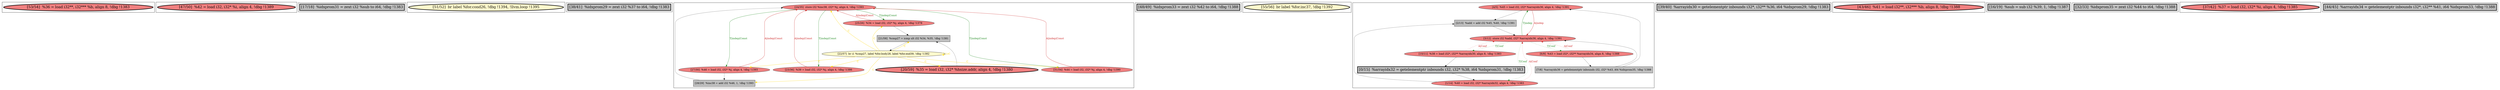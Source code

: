 
digraph G {





subgraph cluster13 {


node1390 [penwidth=3.0,fontsize=20,fillcolor=lightcoral,label="[53/54]  %36 = load i32**, i32*** %b, align 8, !dbg !1383",shape=ellipse,style=filled ]



}

subgraph cluster11 {


node1388 [penwidth=3.0,fontsize=20,fillcolor=lightcoral,label="[47/50]  %42 = load i32, i32* %i, align 4, !dbg !1389",shape=ellipse,style=filled ]



}

subgraph cluster10 {


node1387 [penwidth=3.0,fontsize=20,fillcolor=grey,label="[17/18]  %idxprom31 = zext i32 %sub to i64, !dbg !1383",shape=rectangle,style=filled ]



}

subgraph cluster9 {


node1386 [penwidth=3.0,fontsize=20,fillcolor=lemonchiffon,label="[51/52]  br label %for.cond26, !dbg !1394, !llvm.loop !1395",shape=ellipse,style=filled ]



}

subgraph cluster8 {


node1385 [penwidth=3.0,fontsize=20,fillcolor=grey,label="[38/41]  %idxprom29 = zext i32 %37 to i64, !dbg !1383",shape=rectangle,style=filled ]



}

subgraph cluster7 {


node1383 [fillcolor=lightcoral,label="[24/35]  store i32 %inc38, i32* %j, align 4, !dbg !1393",shape=ellipse,style=filled ]
node1382 [penwidth=3.0,fontsize=20,fillcolor=lightcoral,label="[20/59]  %35 = load i32, i32* %hsize.addr, align 4, !dbg !1380",shape=ellipse,style=filled ]
node1377 [fillcolor=grey,label="[28/29]  %inc38 = add i32 %46, 1, !dbg !1393",shape=rectangle,style=filled ]
node1376 [fillcolor=lightcoral,label="[27/30]  %46 = load i32, i32* %j, align 4, !dbg !1393",shape=ellipse,style=filled ]
node1380 [fillcolor=grey,label="[21/58]  %cmp27 = icmp ult i32 %34, %35, !dbg !1381",shape=rectangle,style=filled ]
node1384 [fillcolor=lightcoral,label="[23/36]  %39 = load i32, i32* %j, align 4, !dbg !1386",shape=ellipse,style=filled ]
node1378 [fillcolor=lightcoral,label="[31/34]  %44 = load i32, i32* %j, align 4, !dbg !1390",shape=ellipse,style=filled ]
node1379 [fillcolor=lemonchiffon,label="[22/57]  br i1 %cmp27, label %for.body28, label %for.end39, !dbg !1382",shape=ellipse,style=filled ]
node1381 [fillcolor=lightcoral,label="[25/26]  %34 = load i32, i32* %j, align 4, !dbg !1378",shape=ellipse,style=filled ]

node1379->node1383 [style=solid,color=gold,label="C",penwidth=1.0,fontcolor=gold ]
node1379->node1382 [style=solid,color=gold,label="C",penwidth=1.0,fontcolor=gold ]
node1381->node1383 [style=solid,color=firebrick3,label="A|indep|Const",penwidth=1.0,fontcolor=firebrick3 ]
node1383->node1378 [style=solid,color=forestgreen,label="T|indep|Const",penwidth=1.0,fontcolor=forestgreen ]
node1383->node1376 [style=solid,color=forestgreen,label="T|indep|Const",penwidth=1.0,fontcolor=forestgreen ]
node1379->node1376 [style=solid,color=gold,label="C",penwidth=1.0,fontcolor=gold ]
node1378->node1383 [style=solid,color=firebrick3,label="A|indep|Const",penwidth=1.0,fontcolor=firebrick3 ]
node1384->node1383 [style=solid,color=firebrick3,label="A|indep|Const",penwidth=1.0,fontcolor=firebrick3 ]
node1380->node1379 [style=solid,color=black,label="",penwidth=0.5,fontcolor=black ]
node1383->node1384 [style=solid,color=forestgreen,label="T|indep|Const",penwidth=1.0,fontcolor=forestgreen ]
node1379->node1377 [style=solid,color=gold,label="C",penwidth=1.0,fontcolor=gold ]
node1381->node1380 [style=solid,color=black,label="",penwidth=0.5,fontcolor=black ]
node1376->node1377 [style=solid,color=black,label="",penwidth=0.5,fontcolor=black ]
node1377->node1383 [style=solid,color=black,label="",penwidth=0.5,fontcolor=black ]
node1379->node1379 [style=solid,color=gold,label="C",penwidth=1.0,fontcolor=gold ]
node1376->node1383 [style=solid,color=firebrick3,label="A|indep|Const",penwidth=1.0,fontcolor=firebrick3 ]
node1379->node1378 [style=solid,color=gold,label="C",penwidth=1.0,fontcolor=gold ]
node1379->node1384 [style=solid,color=gold,label="C",penwidth=1.0,fontcolor=gold ]
node1382->node1380 [style=solid,color=black,label="",penwidth=0.5,fontcolor=black ]
node1379->node1380 [style=solid,color=gold,label="C",penwidth=1.0,fontcolor=gold ]
node1379->node1381 [style=solid,color=gold,label="C",penwidth=1.0,fontcolor=gold ]
node1383->node1381 [style=solid,color=forestgreen,label="T|indep|Const",penwidth=1.0,fontcolor=forestgreen ]


}

subgraph cluster14 {


node1391 [penwidth=3.0,fontsize=20,fillcolor=grey,label="[48/49]  %idxprom33 = zext i32 %42 to i64, !dbg !1388",shape=rectangle,style=filled ]



}

subgraph cluster6 {


node1375 [penwidth=3.0,fontsize=20,fillcolor=lemonchiffon,label="[55/56]  br label %for.inc37, !dbg !1392",shape=ellipse,style=filled ]



}

subgraph cluster0 {


node1369 [fillcolor=lightcoral,label="[4/5]  %45 = load i32, i32* %arrayidx36, align 4, !dbg !1391",shape=ellipse,style=filled ]
node1368 [fillcolor=lightcoral,label="[6/9]  %43 = load i32*, i32** %arrayidx34, align 8, !dbg !1388",shape=ellipse,style=filled ]
node1363 [fillcolor=lightcoral,label="[10/11]  %38 = load i32*, i32** %arrayidx30, align 8, !dbg !1383",shape=ellipse,style=filled ]
node1362 [fillcolor=grey,label="[2/13]  %add = add i32 %45, %40, !dbg !1391",shape=rectangle,style=filled ]
node1367 [fillcolor=lightcoral,label="[1/14]  %40 = load i32, i32* %arrayidx32, align 4, !dbg !1383",shape=ellipse,style=filled ]
node1364 [penwidth=3.0,fontsize=20,fillcolor=grey,label="[0/15]  %arrayidx32 = getelementptr inbounds i32, i32* %38, i64 %idxprom31, !dbg !1383",shape=rectangle,style=filled ]
node1365 [fillcolor=grey,label="[7/8]  %arrayidx36 = getelementptr inbounds i32, i32* %43, i64 %idxprom35, !dbg !1388",shape=rectangle,style=filled ]
node1366 [fillcolor=lightcoral,label="[3/12]  store i32 %add, i32* %arrayidx36, align 4, !dbg !1391",shape=ellipse,style=filled ]

node1362->node1366 [style=solid,color=black,label="",penwidth=0.5,fontcolor=black ]
node1367->node1362 [style=solid,color=black,label="",penwidth=0.5,fontcolor=black ]
node1364->node1367 [style=solid,color=black,label="",penwidth=0.5,fontcolor=black ]
node1366->node1363 [style=dotted,color=forestgreen,label="T|Conf",penwidth=1.0,fontcolor=forestgreen ]
node1363->node1366 [style=dotted,color=firebrick3,label="A|Conf",penwidth=1.0,fontcolor=firebrick3 ]
node1365->node1369 [style=solid,color=black,label="",penwidth=0.5,fontcolor=black ]
node1367->node1366 [style=dotted,color=firebrick3,label="A|Conf",penwidth=1.0,fontcolor=firebrick3 ]
node1365->node1366 [style=solid,color=black,label="",penwidth=0.5,fontcolor=black ]
node1366->node1367 [style=dotted,color=forestgreen,label="T|Conf",penwidth=1.0,fontcolor=forestgreen ]
node1363->node1364 [style=solid,color=black,label="",penwidth=0.5,fontcolor=black ]
node1369->node1362 [style=solid,color=black,label="",penwidth=0.5,fontcolor=black ]
node1369->node1366 [style=solid,color=firebrick3,label="A|indep",penwidth=1.0,fontcolor=firebrick3 ]
node1366->node1369 [style=solid,color=forestgreen,label="T|indep",penwidth=1.0,fontcolor=forestgreen ]
node1368->node1366 [style=dotted,color=firebrick3,label="A|Conf",penwidth=1.0,fontcolor=firebrick3 ]
node1366->node1368 [style=dotted,color=forestgreen,label="T|Conf",penwidth=1.0,fontcolor=forestgreen ]
node1368->node1365 [style=solid,color=black,label="",penwidth=0.5,fontcolor=black ]


}

subgraph cluster12 {


node1389 [penwidth=3.0,fontsize=20,fillcolor=grey,label="[39/40]  %arrayidx30 = getelementptr inbounds i32*, i32** %36, i64 %idxprom29, !dbg !1383",shape=rectangle,style=filled ]



}

subgraph cluster5 {


node1374 [penwidth=3.0,fontsize=20,fillcolor=lightcoral,label="[43/46]  %41 = load i32**, i32*** %b, align 8, !dbg !1388",shape=ellipse,style=filled ]



}

subgraph cluster1 {


node1370 [penwidth=3.0,fontsize=20,fillcolor=grey,label="[16/19]  %sub = sub i32 %39, 1, !dbg !1387",shape=rectangle,style=filled ]



}

subgraph cluster2 {


node1371 [penwidth=3.0,fontsize=20,fillcolor=grey,label="[32/33]  %idxprom35 = zext i32 %44 to i64, !dbg !1388",shape=rectangle,style=filled ]



}

subgraph cluster3 {


node1372 [penwidth=3.0,fontsize=20,fillcolor=lightcoral,label="[37/42]  %37 = load i32, i32* %i, align 4, !dbg !1385",shape=ellipse,style=filled ]



}

subgraph cluster4 {


node1373 [penwidth=3.0,fontsize=20,fillcolor=grey,label="[44/45]  %arrayidx34 = getelementptr inbounds i32*, i32** %41, i64 %idxprom33, !dbg !1388",shape=rectangle,style=filled ]



}

}
